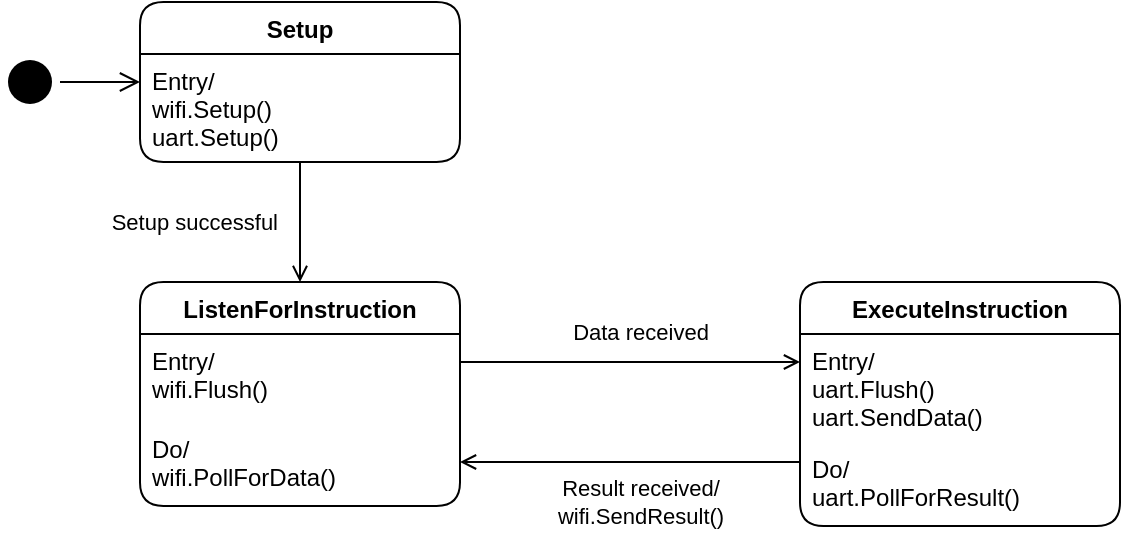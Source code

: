 <mxfile version="12.9.3" type="device"><diagram id="vLOdizEcgL-nOd7uKRyU" name="Page-1"><mxGraphModel dx="813" dy="470" grid="1" gridSize="10" guides="1" tooltips="1" connect="1" arrows="1" fold="1" page="1" pageScale="1" pageWidth="850" pageHeight="1100" math="0" shadow="0"><root><mxCell id="0"/><mxCell id="1" parent="0"/><mxCell id="2lf7f8WgzuwnfZzSeieY-10" value="Data received" style="edgeStyle=orthogonalEdgeStyle;rounded=0;orthogonalLoop=1;jettySize=auto;html=1;endArrow=open;endFill=0;" edge="1" parent="1" source="2lf7f8WgzuwnfZzSeieY-1" target="2lf7f8WgzuwnfZzSeieY-5"><mxGeometry x="0.412" y="34" relative="1" as="geometry"><Array as="points"><mxPoint x="400" y="240"/><mxPoint x="400" y="240"/></Array><mxPoint x="-30" y="19" as="offset"/></mxGeometry></mxCell><mxCell id="2lf7f8WgzuwnfZzSeieY-1" value="ListenForInstruction" style="swimlane;fontStyle=1;align=center;verticalAlign=top;childLayout=stackLayout;horizontal=1;startSize=26;horizontalStack=0;resizeParent=1;resizeParentMax=0;resizeLast=0;collapsible=1;marginBottom=0;rounded=1;" vertex="1" parent="1"><mxGeometry x="150" y="200" width="160" height="112" as="geometry"/></mxCell><mxCell id="2lf7f8WgzuwnfZzSeieY-2" value="Entry/&#10;wifi.Flush()" style="text;strokeColor=none;fillColor=none;align=left;verticalAlign=top;spacingLeft=4;spacingRight=4;overflow=hidden;rotatable=0;points=[[0,0.5],[1,0.5]];portConstraint=eastwest;" vertex="1" parent="2lf7f8WgzuwnfZzSeieY-1"><mxGeometry y="26" width="160" height="44" as="geometry"/></mxCell><mxCell id="2lf7f8WgzuwnfZzSeieY-4" value="Do/&#10;wifi.PollForData()" style="text;strokeColor=none;fillColor=none;align=left;verticalAlign=top;spacingLeft=4;spacingRight=4;overflow=hidden;rotatable=0;points=[[0,0.5],[1,0.5]];portConstraint=eastwest;" vertex="1" parent="2lf7f8WgzuwnfZzSeieY-1"><mxGeometry y="70" width="160" height="42" as="geometry"/></mxCell><mxCell id="2lf7f8WgzuwnfZzSeieY-11" value="Result received/&lt;br&gt;wifi.SendResult()" style="edgeStyle=orthogonalEdgeStyle;rounded=0;orthogonalLoop=1;jettySize=auto;html=1;endArrow=open;endFill=0;" edge="1" parent="1" source="2lf7f8WgzuwnfZzSeieY-5" target="2lf7f8WgzuwnfZzSeieY-1"><mxGeometry x="0.176" y="28" relative="1" as="geometry"><mxPoint x="560.029" y="250" as="sourcePoint"/><Array as="points"><mxPoint x="400" y="290"/><mxPoint x="400" y="290"/></Array><mxPoint x="20" y="-8" as="offset"/></mxGeometry></mxCell><mxCell id="2lf7f8WgzuwnfZzSeieY-12" value="" style="ellipse;html=1;shape=startState;fillColor=#000000;strokeColor=none;rounded=1;" vertex="1" parent="1"><mxGeometry x="80" y="85" width="30" height="30" as="geometry"/></mxCell><mxCell id="2lf7f8WgzuwnfZzSeieY-13" value="" style="edgeStyle=orthogonalEdgeStyle;html=1;verticalAlign=bottom;endArrow=open;endSize=8;strokeColor=#000000;" edge="1" source="2lf7f8WgzuwnfZzSeieY-12" parent="1" target="2lf7f8WgzuwnfZzSeieY-14"><mxGeometry relative="1" as="geometry"><mxPoint x="100" y="190" as="targetPoint"/></mxGeometry></mxCell><mxCell id="2lf7f8WgzuwnfZzSeieY-18" value="Setup successful" style="edgeStyle=orthogonalEdgeStyle;rounded=0;orthogonalLoop=1;jettySize=auto;html=1;endArrow=open;endFill=0;align=right;" edge="1" parent="1" source="2lf7f8WgzuwnfZzSeieY-14" target="2lf7f8WgzuwnfZzSeieY-1"><mxGeometry y="-10" relative="1" as="geometry"><mxPoint as="offset"/></mxGeometry></mxCell><mxCell id="2lf7f8WgzuwnfZzSeieY-5" value="ExecuteInstruction" style="swimlane;fontStyle=1;align=center;verticalAlign=top;childLayout=stackLayout;horizontal=1;startSize=26;horizontalStack=0;resizeParent=1;resizeParentMax=0;resizeLast=0;collapsible=1;marginBottom=0;rounded=1;" vertex="1" parent="1"><mxGeometry x="480" y="200" width="160" height="122" as="geometry"/></mxCell><mxCell id="2lf7f8WgzuwnfZzSeieY-6" value="Entry/&#10;uart.Flush()&#10;uart.SendData()" style="text;strokeColor=none;fillColor=none;align=left;verticalAlign=top;spacingLeft=4;spacingRight=4;overflow=hidden;rotatable=0;points=[[0,0.5],[1,0.5]];portConstraint=eastwest;" vertex="1" parent="2lf7f8WgzuwnfZzSeieY-5"><mxGeometry y="26" width="160" height="54" as="geometry"/></mxCell><mxCell id="2lf7f8WgzuwnfZzSeieY-9" value="Do/&#10;uart.PollForResult()" style="text;strokeColor=none;fillColor=none;align=left;verticalAlign=top;spacingLeft=4;spacingRight=4;overflow=hidden;rotatable=0;points=[[0,0.5],[1,0.5]];portConstraint=eastwest;" vertex="1" parent="2lf7f8WgzuwnfZzSeieY-5"><mxGeometry y="80" width="160" height="42" as="geometry"/></mxCell><mxCell id="2lf7f8WgzuwnfZzSeieY-14" value="Setup" style="swimlane;fontStyle=1;align=center;verticalAlign=top;childLayout=stackLayout;horizontal=1;startSize=26;horizontalStack=0;resizeParent=1;resizeParentMax=0;resizeLast=0;collapsible=1;marginBottom=0;rounded=1;" vertex="1" parent="1"><mxGeometry x="150" y="60" width="160" height="80" as="geometry"/></mxCell><mxCell id="2lf7f8WgzuwnfZzSeieY-15" value="Entry/&#10;wifi.Setup()&#10;uart.Setup()" style="text;strokeColor=none;fillColor=none;align=left;verticalAlign=top;spacingLeft=4;spacingRight=4;overflow=hidden;rotatable=0;points=[[0,0.5],[1,0.5]];portConstraint=eastwest;" vertex="1" parent="2lf7f8WgzuwnfZzSeieY-14"><mxGeometry y="26" width="160" height="54" as="geometry"/></mxCell></root></mxGraphModel></diagram></mxfile>